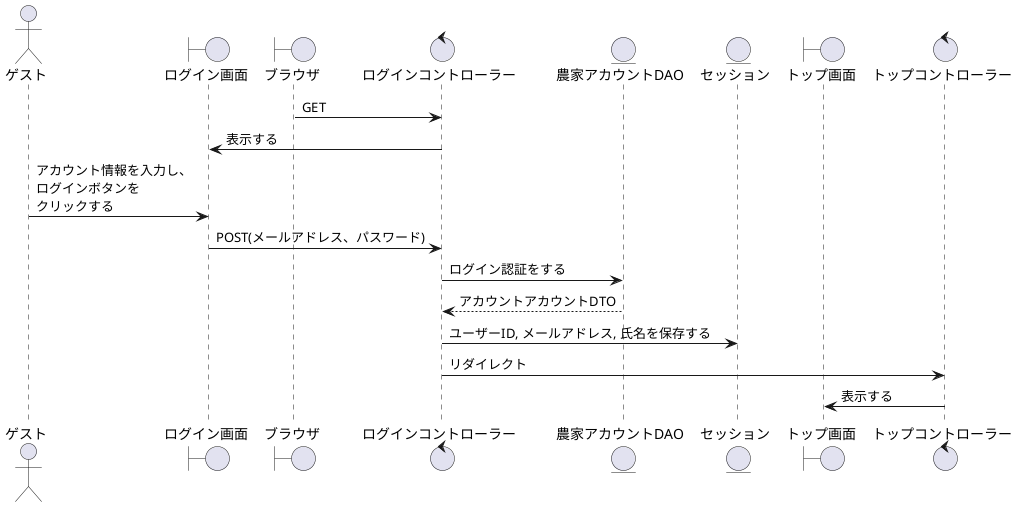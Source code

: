 @startuml ログイン

actor    "ゲスト" as act
boundary "ログイン画面" as Login
boundary "ブラウザ" as brz
control  "ログインコントローラー" as Approval_c
entity   "農家アカウントDAO" as Account
entity   "セッション" as sessyon
boundary "トップ画面" as Top
control  "トップコントローラー" as Completion_c

'-------------------------------------------------------------------------------------------

brz -> Approval_c : GET
Login <- Approval_c : 表示する
act -> Login : アカウント情報を入力し、\nログインボタンを\nクリックする
Login -> Approval_c : POST(メールアドレス、パスワード)
Approval_c -> Account : ログイン認証をする
Approval_c <-- Account :アカウントアカウントDTO
Approval_c -> sessyon : ユーザーID, メールアドレス, 氏名を保存する
Approval_c -> Completion_c : リダイレクト
Completion_c -> Top : 表示する

@enduml